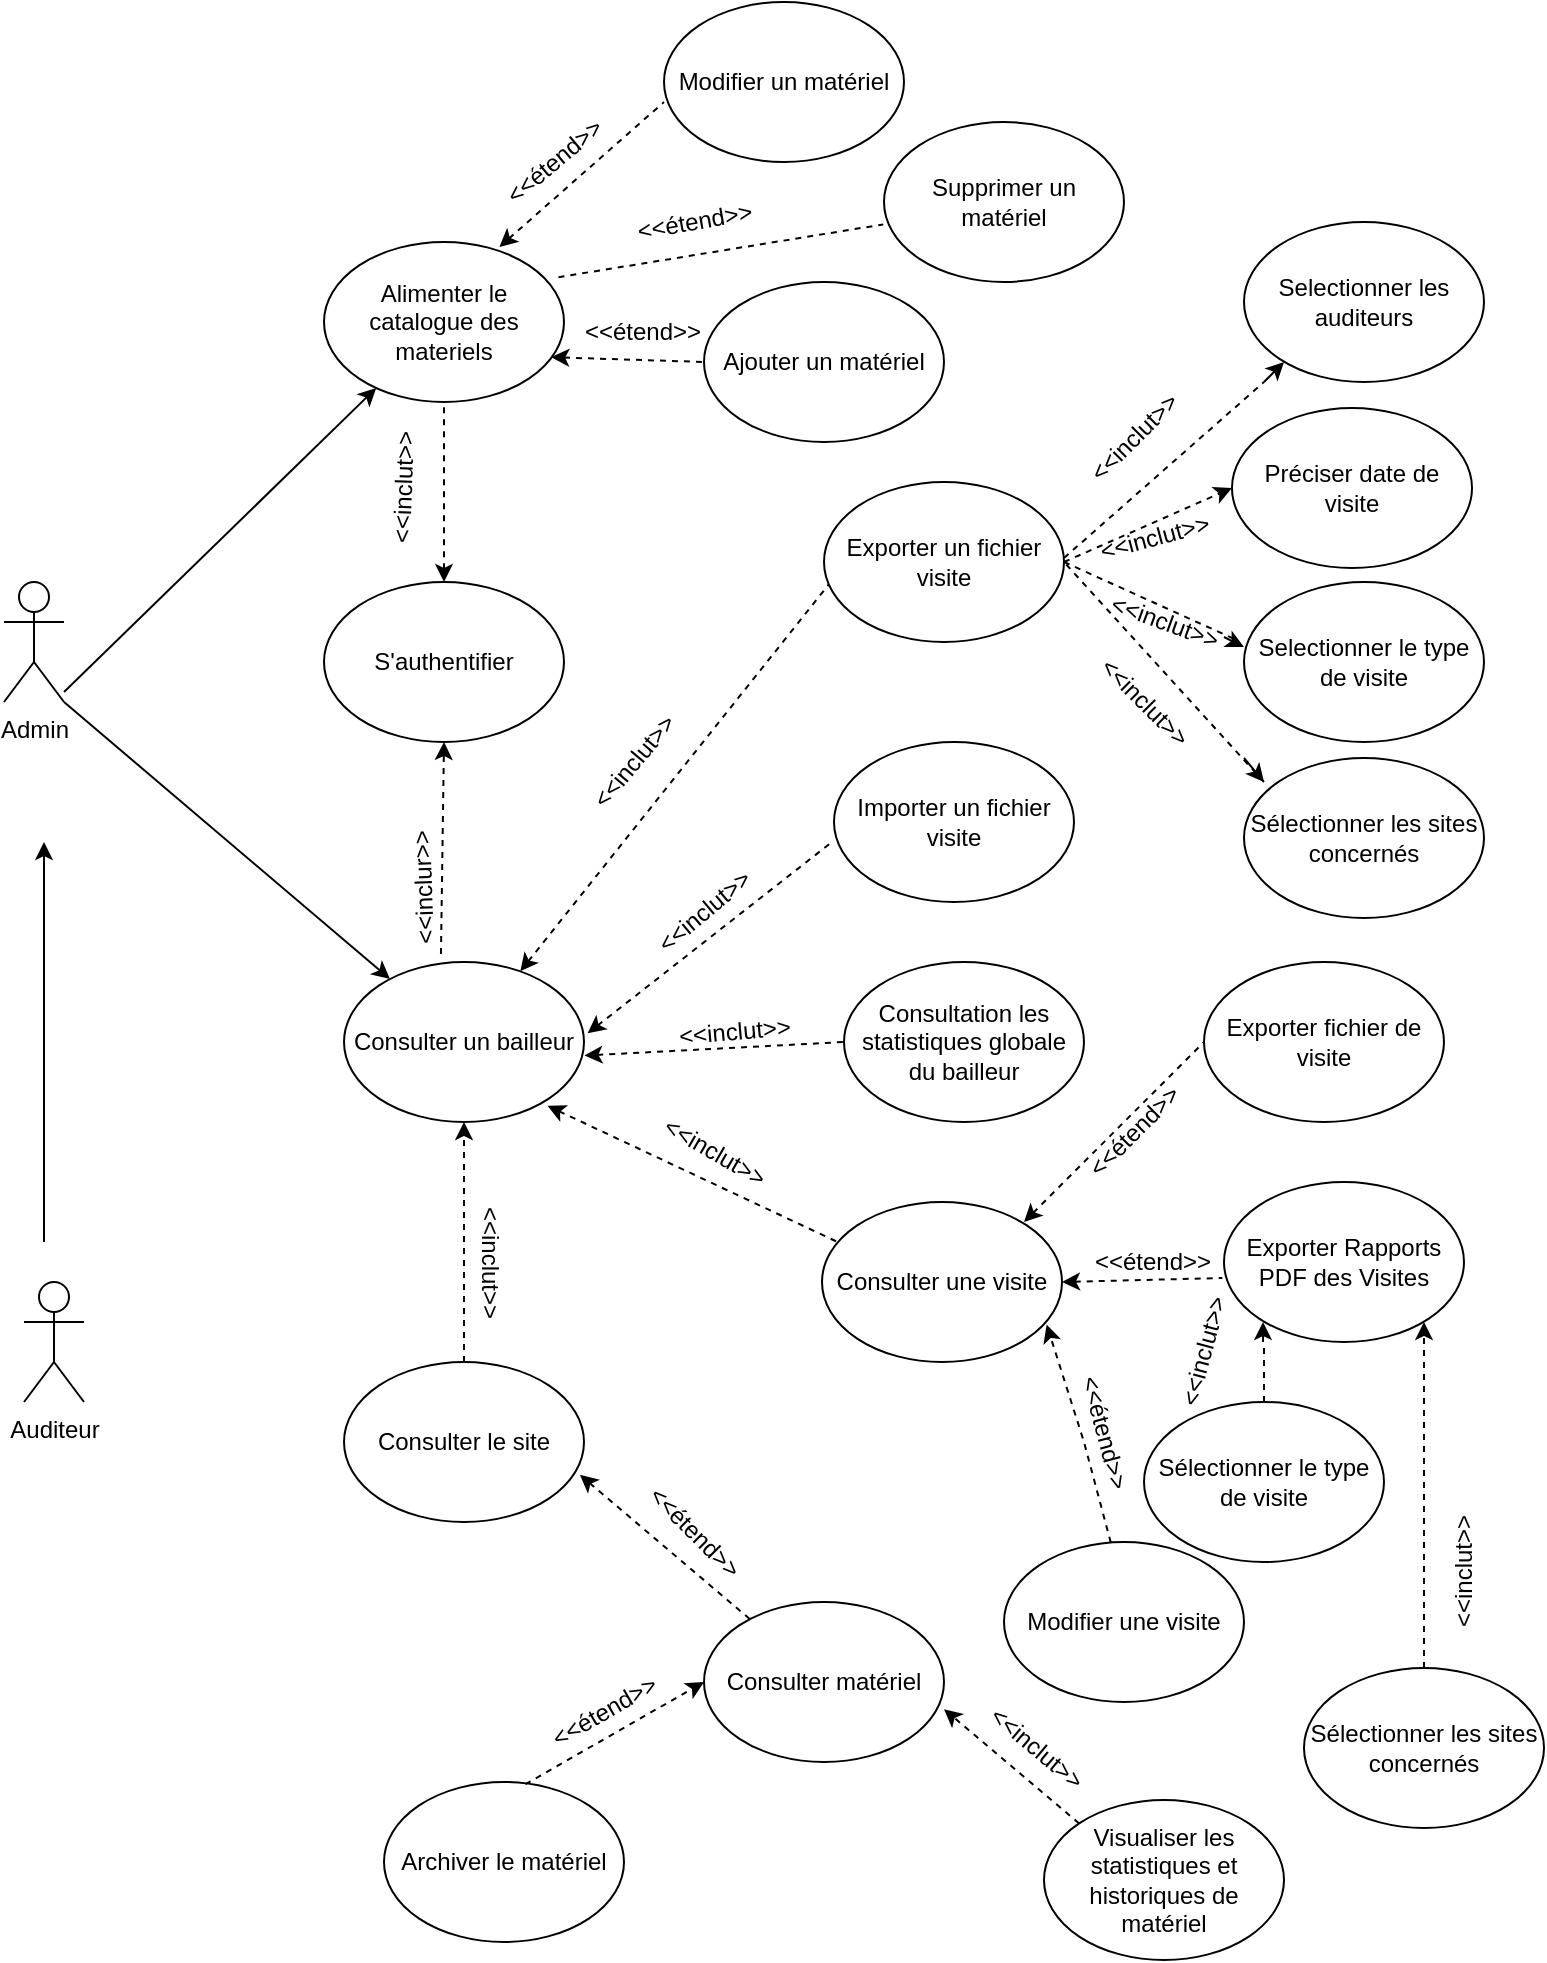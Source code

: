 <mxfile version="24.6.4" type="github">
  <diagram name="Page-1" id="M6hw2R2NeeQSsmZeSUYN">
    <mxGraphModel dx="1242" dy="535" grid="1" gridSize="10" guides="1" tooltips="1" connect="1" arrows="1" fold="1" page="1" pageScale="1" pageWidth="827" pageHeight="1169" math="0" shadow="0">
      <root>
        <mxCell id="0" />
        <mxCell id="1" parent="0" />
        <mxCell id="F4rG59K2I1rrxDEDt7qF-1" value="Admin" style="shape=umlActor;verticalLabelPosition=bottom;verticalAlign=top;html=1;outlineConnect=0;" parent="1" vertex="1">
          <mxGeometry x="50" y="480" width="30" height="60" as="geometry" />
        </mxCell>
        <mxCell id="F4rG59K2I1rrxDEDt7qF-2" value="Alimenter le catalogue des materiels" style="ellipse;whiteSpace=wrap;html=1;" parent="1" vertex="1">
          <mxGeometry x="210" y="310" width="120" height="80" as="geometry" />
        </mxCell>
        <mxCell id="F4rG59K2I1rrxDEDt7qF-3" value="Consulter un bailleur" style="ellipse;whiteSpace=wrap;html=1;" parent="1" vertex="1">
          <mxGeometry x="220" y="670" width="120" height="80" as="geometry" />
        </mxCell>
        <mxCell id="F4rG59K2I1rrxDEDt7qF-4" value="Exporter un fichier visite" style="ellipse;whiteSpace=wrap;html=1;" parent="1" vertex="1">
          <mxGeometry x="460" y="430" width="120" height="80" as="geometry" />
        </mxCell>
        <mxCell id="F4rG59K2I1rrxDEDt7qF-6" value="Importer un fichier visite" style="ellipse;whiteSpace=wrap;html=1;" parent="1" vertex="1">
          <mxGeometry x="465" y="560" width="120" height="80" as="geometry" />
        </mxCell>
        <mxCell id="F4rG59K2I1rrxDEDt7qF-7" value="Consulter une visite" style="ellipse;whiteSpace=wrap;html=1;" parent="1" vertex="1">
          <mxGeometry x="459" y="790" width="120" height="80" as="geometry" />
        </mxCell>
        <mxCell id="F4rG59K2I1rrxDEDt7qF-8" value="Consulter matériel" style="ellipse;whiteSpace=wrap;html=1;" parent="1" vertex="1">
          <mxGeometry x="400" y="990" width="120" height="80" as="geometry" />
        </mxCell>
        <mxCell id="F4rG59K2I1rrxDEDt7qF-9" value="Consultation les statistiques globale du bailleur" style="ellipse;whiteSpace=wrap;html=1;" parent="1" vertex="1">
          <mxGeometry x="470" y="670" width="120" height="80" as="geometry" />
        </mxCell>
        <mxCell id="F4rG59K2I1rrxDEDt7qF-13" value="" style="endArrow=classic;html=1;rounded=0;" parent="1" target="F4rG59K2I1rrxDEDt7qF-2" edge="1">
          <mxGeometry width="50" height="50" relative="1" as="geometry">
            <mxPoint x="80" y="535" as="sourcePoint" />
            <mxPoint x="130" y="485" as="targetPoint" />
          </mxGeometry>
        </mxCell>
        <mxCell id="F4rG59K2I1rrxDEDt7qF-15" value="" style="endArrow=classic;html=1;rounded=0;exitX=1;exitY=1;exitDx=0;exitDy=0;exitPerimeter=0;" parent="1" source="F4rG59K2I1rrxDEDt7qF-1" target="F4rG59K2I1rrxDEDt7qF-3" edge="1">
          <mxGeometry width="50" height="50" relative="1" as="geometry">
            <mxPoint x="90" y="550" as="sourcePoint" />
            <mxPoint x="170" y="585" as="targetPoint" />
          </mxGeometry>
        </mxCell>
        <mxCell id="F4rG59K2I1rrxDEDt7qF-16" value="" style="endArrow=none;dashed=1;html=1;rounded=0;entryX=0.02;entryY=0.64;entryDx=0;entryDy=0;entryPerimeter=0;startArrow=classic;startFill=1;" parent="1" source="F4rG59K2I1rrxDEDt7qF-3" target="F4rG59K2I1rrxDEDt7qF-4" edge="1">
          <mxGeometry width="50" height="50" relative="1" as="geometry">
            <mxPoint x="320" y="660" as="sourcePoint" />
            <mxPoint x="460" y="485" as="targetPoint" />
          </mxGeometry>
        </mxCell>
        <mxCell id="F4rG59K2I1rrxDEDt7qF-17" value="" style="endArrow=none;dashed=1;html=1;rounded=0;startArrow=classic;startFill=1;exitX=1.015;exitY=0.446;exitDx=0;exitDy=0;exitPerimeter=0;" parent="1" source="F4rG59K2I1rrxDEDt7qF-3" edge="1">
          <mxGeometry width="50" height="50" relative="1" as="geometry">
            <mxPoint x="350" y="700" as="sourcePoint" />
            <mxPoint x="464" y="610" as="targetPoint" />
          </mxGeometry>
        </mxCell>
        <mxCell id="F4rG59K2I1rrxDEDt7qF-19" value="" style="endArrow=none;dashed=1;html=1;rounded=0;startArrow=classic;startFill=1;exitX=0.848;exitY=0.899;exitDx=0;exitDy=0;exitPerimeter=0;entryX=0.065;entryY=0.25;entryDx=0;entryDy=0;entryPerimeter=0;" parent="1" source="F4rG59K2I1rrxDEDt7qF-3" target="F4rG59K2I1rrxDEDt7qF-7" edge="1">
          <mxGeometry width="50" height="50" relative="1" as="geometry">
            <mxPoint x="330" y="750" as="sourcePoint" />
            <mxPoint x="460" y="840" as="targetPoint" />
          </mxGeometry>
        </mxCell>
        <mxCell id="F4rG59K2I1rrxDEDt7qF-21" value="Exporter fichier de visite" style="ellipse;whiteSpace=wrap;html=1;" parent="1" vertex="1">
          <mxGeometry x="650" y="670" width="120" height="80" as="geometry" />
        </mxCell>
        <mxCell id="F4rG59K2I1rrxDEDt7qF-23" value="Selectionner les auditeurs" style="ellipse;whiteSpace=wrap;html=1;" parent="1" vertex="1">
          <mxGeometry x="670" y="300" width="120" height="80" as="geometry" />
        </mxCell>
        <mxCell id="F4rG59K2I1rrxDEDt7qF-24" value="Préciser date de visite" style="ellipse;whiteSpace=wrap;html=1;" parent="1" vertex="1">
          <mxGeometry x="664" y="393" width="120" height="80" as="geometry" />
        </mxCell>
        <mxCell id="F4rG59K2I1rrxDEDt7qF-29" value="" style="endArrow=classic;dashed=1;html=1;rounded=0;endFill=1;entryX=0;entryY=0.5;entryDx=0;entryDy=0;" parent="1" target="F4rG59K2I1rrxDEDt7qF-24" edge="1">
          <mxGeometry width="50" height="50" relative="1" as="geometry">
            <mxPoint x="580" y="470" as="sourcePoint" />
            <mxPoint x="650" y="480" as="targetPoint" />
          </mxGeometry>
        </mxCell>
        <mxCell id="F4rG59K2I1rrxDEDt7qF-30" value="Exporter Rapports PDF des Visites" style="ellipse;whiteSpace=wrap;html=1;" parent="1" vertex="1">
          <mxGeometry x="660" y="780" width="120" height="80" as="geometry" />
        </mxCell>
        <mxCell id="F4rG59K2I1rrxDEDt7qF-31" value="Modifier une visite" style="ellipse;whiteSpace=wrap;html=1;" parent="1" vertex="1">
          <mxGeometry x="550" y="960" width="120" height="80" as="geometry" />
        </mxCell>
        <mxCell id="F4rG59K2I1rrxDEDt7qF-32" value="Sélectionner les sites concernés" style="ellipse;whiteSpace=wrap;html=1;" parent="1" vertex="1">
          <mxGeometry x="670" y="568" width="120" height="80" as="geometry" />
        </mxCell>
        <mxCell id="F4rG59K2I1rrxDEDt7qF-34" value="" style="endArrow=none;dashed=1;html=1;rounded=0;entryX=1;entryY=0.5;entryDx=0;entryDy=0;" parent="1" target="F4rG59K2I1rrxDEDt7qF-4" edge="1">
          <mxGeometry width="50" height="50" relative="1" as="geometry">
            <mxPoint x="680" y="580" as="sourcePoint" />
            <mxPoint x="630" y="510" as="targetPoint" />
          </mxGeometry>
        </mxCell>
        <mxCell id="F4rG59K2I1rrxDEDt7qF-37" value="" style="endArrow=none;dashed=1;html=1;rounded=0;entryX=0;entryY=0.5;entryDx=0;entryDy=0;startArrow=classic;startFill=1;exitX=1.002;exitY=0.585;exitDx=0;exitDy=0;exitPerimeter=0;" parent="1" source="F4rG59K2I1rrxDEDt7qF-3" target="F4rG59K2I1rrxDEDt7qF-9" edge="1">
          <mxGeometry width="50" height="50" relative="1" as="geometry">
            <mxPoint x="350" y="720" as="sourcePoint" />
            <mxPoint x="450" y="680" as="targetPoint" />
          </mxGeometry>
        </mxCell>
        <mxCell id="F4rG59K2I1rrxDEDt7qF-38" value="" style="endArrow=none;dashed=1;html=1;rounded=0;entryX=0;entryY=0.5;entryDx=0;entryDy=0;exitX=0.842;exitY=0.125;exitDx=0;exitDy=0;exitPerimeter=0;startArrow=classic;startFill=1;" parent="1" source="F4rG59K2I1rrxDEDt7qF-7" target="F4rG59K2I1rrxDEDt7qF-21" edge="1">
          <mxGeometry width="50" height="50" relative="1" as="geometry">
            <mxPoint x="570" y="790" as="sourcePoint" />
            <mxPoint x="650" y="660" as="targetPoint" />
          </mxGeometry>
        </mxCell>
        <mxCell id="F4rG59K2I1rrxDEDt7qF-39" value="" style="endArrow=none;dashed=1;html=1;rounded=0;entryX=-0.007;entryY=0.6;entryDx=0;entryDy=0;entryPerimeter=0;exitX=1;exitY=0.5;exitDx=0;exitDy=0;endFill=0;startArrow=classic;startFill=1;" parent="1" source="F4rG59K2I1rrxDEDt7qF-7" target="F4rG59K2I1rrxDEDt7qF-30" edge="1">
          <mxGeometry width="50" height="50" relative="1" as="geometry">
            <mxPoint x="330" y="970" as="sourcePoint" />
            <mxPoint x="430" y="840" as="targetPoint" />
          </mxGeometry>
        </mxCell>
        <mxCell id="F4rG59K2I1rrxDEDt7qF-40" value="" style="endArrow=classic;dashed=1;html=1;rounded=0;exitX=0.445;exitY=0.004;exitDx=0;exitDy=0;startArrow=none;startFill=0;endFill=1;entryX=0.936;entryY=0.766;entryDx=0;entryDy=0;entryPerimeter=0;exitPerimeter=0;" parent="1" source="F4rG59K2I1rrxDEDt7qF-31" target="F4rG59K2I1rrxDEDt7qF-7" edge="1">
          <mxGeometry width="50" height="50" relative="1" as="geometry">
            <mxPoint x="380" y="890" as="sourcePoint" />
            <mxPoint x="580" y="860" as="targetPoint" />
            <Array as="points">
              <mxPoint x="590" y="910" />
            </Array>
          </mxGeometry>
        </mxCell>
        <mxCell id="F4rG59K2I1rrxDEDt7qF-42" value="Archiver le matériel" style="ellipse;whiteSpace=wrap;html=1;" parent="1" vertex="1">
          <mxGeometry x="240" y="1080" width="120" height="80" as="geometry" />
        </mxCell>
        <mxCell id="F4rG59K2I1rrxDEDt7qF-43" value="Visualiser les statistiques et historiques de matériel" style="ellipse;whiteSpace=wrap;html=1;" parent="1" vertex="1">
          <mxGeometry x="570" y="1089" width="120" height="80" as="geometry" />
        </mxCell>
        <mxCell id="F4rG59K2I1rrxDEDt7qF-45" value="Auditeur" style="shape=umlActor;verticalLabelPosition=bottom;verticalAlign=top;html=1;outlineConnect=0;" parent="1" vertex="1">
          <mxGeometry x="60" y="830" width="30" height="60" as="geometry" />
        </mxCell>
        <mxCell id="F4rG59K2I1rrxDEDt7qF-46" value="" style="endArrow=classic;html=1;rounded=0;" parent="1" edge="1">
          <mxGeometry width="50" height="50" relative="1" as="geometry">
            <mxPoint x="70" y="810" as="sourcePoint" />
            <mxPoint x="70" y="610" as="targetPoint" />
          </mxGeometry>
        </mxCell>
        <mxCell id="F4rG59K2I1rrxDEDt7qF-47" value="S&#39;authentifier" style="ellipse;whiteSpace=wrap;html=1;" parent="1" vertex="1">
          <mxGeometry x="210" y="480" width="120" height="80" as="geometry" />
        </mxCell>
        <mxCell id="F4rG59K2I1rrxDEDt7qF-50" value="&amp;lt;&amp;lt;inclut&amp;gt;&amp;gt;" style="text;html=1;align=center;verticalAlign=middle;resizable=0;points=[];autosize=1;strokeColor=none;fillColor=none;rotation=45;" parent="1" vertex="1">
          <mxGeometry x="580" y="525" width="80" height="30" as="geometry" />
        </mxCell>
        <mxCell id="F4rG59K2I1rrxDEDt7qF-51" value="&amp;lt;&amp;lt;inclut&amp;gt;&amp;gt;" style="text;html=1;align=center;verticalAlign=middle;resizable=0;points=[];autosize=1;strokeColor=none;fillColor=none;rotation=-15;" parent="1" vertex="1">
          <mxGeometry x="585" y="443" width="80" height="30" as="geometry" />
        </mxCell>
        <mxCell id="F4rG59K2I1rrxDEDt7qF-53" value="&amp;lt;&amp;lt;étend&amp;gt;&amp;gt;" style="text;html=1;align=center;verticalAlign=middle;resizable=0;points=[];autosize=1;strokeColor=none;fillColor=none;rotation=-45;" parent="1" vertex="1">
          <mxGeometry x="575" y="740" width="80" height="30" as="geometry" />
        </mxCell>
        <mxCell id="F4rG59K2I1rrxDEDt7qF-54" value="&amp;lt;&amp;lt;étend&amp;gt;&amp;gt;" style="text;html=1;align=center;verticalAlign=middle;resizable=0;points=[];autosize=1;strokeColor=none;fillColor=none;rotation=0;" parent="1" vertex="1">
          <mxGeometry x="584" y="805" width="80" height="30" as="geometry" />
        </mxCell>
        <mxCell id="F4rG59K2I1rrxDEDt7qF-55" value="&amp;lt;&amp;lt;étend&amp;gt;&amp;gt;" style="text;html=1;align=center;verticalAlign=middle;resizable=0;points=[];autosize=1;strokeColor=none;fillColor=none;rotation=75;" parent="1" vertex="1">
          <mxGeometry x="560" y="890" width="80" height="30" as="geometry" />
        </mxCell>
        <mxCell id="F4rG59K2I1rrxDEDt7qF-61" value="" style="endArrow=classic;dashed=1;html=1;rounded=0;endFill=1;entryX=1;entryY=0.67;entryDx=0;entryDy=0;entryPerimeter=0;exitX=0;exitY=0;exitDx=0;exitDy=0;" parent="1" source="F4rG59K2I1rrxDEDt7qF-43" target="F4rG59K2I1rrxDEDt7qF-8" edge="1">
          <mxGeometry width="50" height="50" relative="1" as="geometry">
            <mxPoint x="620" y="1090" as="sourcePoint" />
            <mxPoint x="680" y="1050" as="targetPoint" />
          </mxGeometry>
        </mxCell>
        <mxCell id="F4rG59K2I1rrxDEDt7qF-69" value="&amp;lt;&amp;lt;inclut&amp;gt;&amp;gt;" style="text;html=1;align=center;verticalAlign=middle;resizable=0;points=[];autosize=1;strokeColor=none;fillColor=none;rotation=-50;" parent="1" vertex="1">
          <mxGeometry x="325" y="555" width="80" height="30" as="geometry" />
        </mxCell>
        <mxCell id="F4rG59K2I1rrxDEDt7qF-70" value="&amp;lt;&amp;lt;inclut&amp;gt;&amp;gt;" style="text;html=1;align=center;verticalAlign=middle;resizable=0;points=[];autosize=1;strokeColor=none;fillColor=none;rotation=-40;" parent="1" vertex="1">
          <mxGeometry x="360" y="630" width="80" height="30" as="geometry" />
        </mxCell>
        <mxCell id="F4rG59K2I1rrxDEDt7qF-71" value="&amp;lt;&amp;lt;inclut&amp;gt;&amp;gt;" style="text;html=1;align=center;verticalAlign=middle;resizable=0;points=[];autosize=1;strokeColor=none;fillColor=none;rotation=-5;" parent="1" vertex="1">
          <mxGeometry x="375" y="690" width="80" height="30" as="geometry" />
        </mxCell>
        <mxCell id="F4rG59K2I1rrxDEDt7qF-72" value="&amp;lt;&amp;lt;inclut&amp;gt;&amp;gt;" style="text;html=1;align=center;verticalAlign=middle;resizable=0;points=[];autosize=1;strokeColor=none;fillColor=none;rotation=30;" parent="1" vertex="1">
          <mxGeometry x="365" y="750" width="80" height="30" as="geometry" />
        </mxCell>
        <mxCell id="F4rG59K2I1rrxDEDt7qF-85" value="" style="endArrow=classic;dashed=1;html=1;rounded=0;exitX=0.404;exitY=-0.05;exitDx=0;exitDy=0;exitPerimeter=0;entryX=0.5;entryY=1;entryDx=0;entryDy=0;startArrow=none;startFill=0;endFill=1;" parent="1" source="F4rG59K2I1rrxDEDt7qF-3" target="F4rG59K2I1rrxDEDt7qF-47" edge="1">
          <mxGeometry width="50" height="50" relative="1" as="geometry">
            <mxPoint x="270" y="660" as="sourcePoint" />
            <mxPoint x="269.04" y="575.58" as="targetPoint" />
          </mxGeometry>
        </mxCell>
        <mxCell id="F4rG59K2I1rrxDEDt7qF-87" value="Modifier un matériel" style="ellipse;whiteSpace=wrap;html=1;" parent="1" vertex="1">
          <mxGeometry x="380" y="190" width="120" height="80" as="geometry" />
        </mxCell>
        <mxCell id="F4rG59K2I1rrxDEDt7qF-88" value="Ajouter un matériel" style="ellipse;whiteSpace=wrap;html=1;" parent="1" vertex="1">
          <mxGeometry x="400" y="330" width="120" height="80" as="geometry" />
        </mxCell>
        <mxCell id="F4rG59K2I1rrxDEDt7qF-89" value="Supprimer un matériel" style="ellipse;whiteSpace=wrap;html=1;" parent="1" vertex="1">
          <mxGeometry x="490" y="250" width="120" height="80" as="geometry" />
        </mxCell>
        <mxCell id="F4rG59K2I1rrxDEDt7qF-93" value="" style="endArrow=none;dashed=1;html=1;rounded=0;exitX=0.731;exitY=0.031;exitDx=0;exitDy=0;exitPerimeter=0;startArrow=classic;startFill=1;" parent="1" source="F4rG59K2I1rrxDEDt7qF-2" edge="1">
          <mxGeometry width="50" height="50" relative="1" as="geometry">
            <mxPoint x="330" y="290" as="sourcePoint" />
            <mxPoint x="380" y="240" as="targetPoint" />
          </mxGeometry>
        </mxCell>
        <mxCell id="F4rG59K2I1rrxDEDt7qF-95" value="Consulter le site" style="ellipse;whiteSpace=wrap;html=1;" parent="1" vertex="1">
          <mxGeometry x="220" y="870" width="120" height="80" as="geometry" />
        </mxCell>
        <mxCell id="F4rG59K2I1rrxDEDt7qF-97" value="" style="endArrow=classic;dashed=1;html=1;rounded=0;startArrow=none;startFill=0;endFill=1;exitX=0.5;exitY=0;exitDx=0;exitDy=0;" parent="1" source="F4rG59K2I1rrxDEDt7qF-95" target="F4rG59K2I1rrxDEDt7qF-3" edge="1">
          <mxGeometry width="50" height="50" relative="1" as="geometry">
            <mxPoint x="280" y="890" as="sourcePoint" />
            <mxPoint x="290" y="760" as="targetPoint" />
            <Array as="points" />
          </mxGeometry>
        </mxCell>
        <mxCell id="F4rG59K2I1rrxDEDt7qF-99" value="" style="endArrow=none;dashed=1;html=1;rounded=0;startArrow=classic;startFill=1;exitX=0.983;exitY=0.705;exitDx=0;exitDy=0;exitPerimeter=0;" parent="1" source="F4rG59K2I1rrxDEDt7qF-95" target="F4rG59K2I1rrxDEDt7qF-8" edge="1">
          <mxGeometry width="50" height="50" relative="1" as="geometry">
            <mxPoint x="590" y="980" as="sourcePoint" />
            <mxPoint x="630" y="1020" as="targetPoint" />
          </mxGeometry>
        </mxCell>
        <mxCell id="F4rG59K2I1rrxDEDt7qF-98" value="" style="endArrow=classic;dashed=1;html=1;rounded=0;exitX=0.589;exitY=0.014;exitDx=0;exitDy=0;exitPerimeter=0;startArrow=none;startFill=0;endFill=1;entryX=0;entryY=0.5;entryDx=0;entryDy=0;" parent="1" source="F4rG59K2I1rrxDEDt7qF-42" target="F4rG59K2I1rrxDEDt7qF-8" edge="1">
          <mxGeometry width="50" height="50" relative="1" as="geometry">
            <mxPoint x="770" y="1089" as="sourcePoint" />
            <mxPoint x="770" y="1050" as="targetPoint" />
          </mxGeometry>
        </mxCell>
        <mxCell id="F4rG59K2I1rrxDEDt7qF-103" value="&amp;lt;&amp;lt;étend&amp;gt;&amp;gt;" style="text;html=1;align=center;verticalAlign=middle;resizable=0;points=[];autosize=1;strokeColor=none;fillColor=none;rotation=-40;" parent="1" vertex="1">
          <mxGeometry x="285" y="255" width="80" height="30" as="geometry" />
        </mxCell>
        <mxCell id="F4rG59K2I1rrxDEDt7qF-104" value="&amp;lt;&amp;lt;étend&amp;gt;&amp;gt;" style="text;html=1;align=center;verticalAlign=middle;resizable=0;points=[];autosize=1;strokeColor=none;fillColor=none;rotation=0;" parent="1" vertex="1">
          <mxGeometry x="329" y="340" width="80" height="30" as="geometry" />
        </mxCell>
        <mxCell id="F4rG59K2I1rrxDEDt7qF-106" value="&amp;lt;&amp;lt;inclut&amp;gt;&amp;gt;" style="text;html=1;align=center;verticalAlign=middle;resizable=0;points=[];autosize=1;strokeColor=none;fillColor=none;rotation=90;" parent="1" vertex="1">
          <mxGeometry x="253" y="805" width="80" height="30" as="geometry" />
        </mxCell>
        <mxCell id="F4rG59K2I1rrxDEDt7qF-107" value="&amp;lt;&amp;lt;inclut&amp;gt;&amp;gt;" style="text;html=1;align=center;verticalAlign=middle;resizable=0;points=[];autosize=1;strokeColor=none;fillColor=none;rotation=40;" parent="1" vertex="1">
          <mxGeometry x="526" y="1048" width="80" height="30" as="geometry" />
        </mxCell>
        <mxCell id="F4rG59K2I1rrxDEDt7qF-114" value="&amp;lt;&amp;lt;étend&amp;gt;&amp;gt;" style="text;html=1;align=center;verticalAlign=middle;resizable=0;points=[];autosize=1;strokeColor=none;fillColor=none;rotation=-10;" parent="1" vertex="1">
          <mxGeometry x="355" y="285" width="80" height="30" as="geometry" />
        </mxCell>
        <mxCell id="F4rG59K2I1rrxDEDt7qF-116" value="&amp;lt;&amp;lt;étend&amp;gt;&amp;gt;" style="text;html=1;align=center;verticalAlign=middle;resizable=0;points=[];autosize=1;strokeColor=none;fillColor=none;rotation=45;" parent="1" vertex="1">
          <mxGeometry x="355" y="940" width="80" height="30" as="geometry" />
        </mxCell>
        <mxCell id="F4rG59K2I1rrxDEDt7qF-117" value="&amp;lt;&amp;lt;étend&amp;gt;&amp;gt;" style="text;html=1;align=center;verticalAlign=middle;resizable=0;points=[];autosize=1;strokeColor=none;fillColor=none;rotation=-30;" parent="1" vertex="1">
          <mxGeometry x="310" y="1030" width="80" height="30" as="geometry" />
        </mxCell>
        <mxCell id="F4rG59K2I1rrxDEDt7qF-158" value="&amp;lt;&amp;lt;inclut&amp;gt;&amp;gt;" style="text;html=1;align=center;verticalAlign=middle;resizable=0;points=[];autosize=1;strokeColor=none;fillColor=none;rotation=-45;" parent="1" vertex="1">
          <mxGeometry x="575" y="393" width="80" height="30" as="geometry" />
        </mxCell>
        <mxCell id="y7gbMNedE-XoGSkOUHZ1-2" value="&amp;lt;&amp;lt;inclur&amp;gt;&amp;gt;" style="text;html=1;align=center;verticalAlign=middle;resizable=0;points=[];autosize=1;strokeColor=none;fillColor=none;rotation=-92;" parent="1" vertex="1">
          <mxGeometry x="220" y="618" width="80" height="30" as="geometry" />
        </mxCell>
        <mxCell id="y7gbMNedE-XoGSkOUHZ1-15" value="" style="endArrow=none;dashed=1;html=1;rounded=0;entryX=0;entryY=0.5;entryDx=0;entryDy=0;exitX=0.947;exitY=0.72;exitDx=0;exitDy=0;exitPerimeter=0;startArrow=classic;startFill=1;" parent="1" source="F4rG59K2I1rrxDEDt7qF-2" target="F4rG59K2I1rrxDEDt7qF-88" edge="1">
          <mxGeometry width="50" height="50" relative="1" as="geometry">
            <mxPoint x="320" y="410" as="sourcePoint" />
            <mxPoint x="370" y="360" as="targetPoint" />
          </mxGeometry>
        </mxCell>
        <mxCell id="y7gbMNedE-XoGSkOUHZ1-17" value="" style="endArrow=none;dashed=1;html=1;rounded=0;exitX=0.5;exitY=0;exitDx=0;exitDy=0;entryX=0.5;entryY=1;entryDx=0;entryDy=0;endFill=0;startArrow=classic;startFill=1;" parent="1" source="F4rG59K2I1rrxDEDt7qF-47" target="F4rG59K2I1rrxDEDt7qF-2" edge="1">
          <mxGeometry width="50" height="50" relative="1" as="geometry">
            <mxPoint x="210" y="450" as="sourcePoint" />
            <mxPoint x="270" y="400" as="targetPoint" />
          </mxGeometry>
        </mxCell>
        <mxCell id="y7gbMNedE-XoGSkOUHZ1-18" value="&amp;lt;&amp;lt;inclut&amp;gt;&amp;gt;" style="text;html=1;align=center;verticalAlign=middle;resizable=0;points=[];autosize=1;strokeColor=none;fillColor=none;rotation=-88;" parent="1" vertex="1">
          <mxGeometry x="210" y="418" width="80" height="30" as="geometry" />
        </mxCell>
        <mxCell id="y7gbMNedE-XoGSkOUHZ1-19" value="" style="endArrow=none;dashed=1;html=1;rounded=0;entryX=-0.003;entryY=0.64;entryDx=0;entryDy=0;entryPerimeter=0;exitX=0.977;exitY=0.22;exitDx=0;exitDy=0;exitPerimeter=0;" parent="1" source="F4rG59K2I1rrxDEDt7qF-2" target="F4rG59K2I1rrxDEDt7qF-89" edge="1">
          <mxGeometry width="50" height="50" relative="1" as="geometry">
            <mxPoint x="350" y="340" as="sourcePoint" />
            <mxPoint x="450" y="300" as="targetPoint" />
          </mxGeometry>
        </mxCell>
        <mxCell id="D_e7B0dzTnVY9MZ3JhJT-4" style="edgeStyle=orthogonalEdgeStyle;rounded=0;orthogonalLoop=1;jettySize=auto;html=1;dashed=1;" parent="1" source="D_e7B0dzTnVY9MZ3JhJT-2" edge="1">
          <mxGeometry relative="1" as="geometry">
            <mxPoint x="760" y="850" as="targetPoint" />
          </mxGeometry>
        </mxCell>
        <mxCell id="D_e7B0dzTnVY9MZ3JhJT-2" value="Sélectionner les sites concernés" style="ellipse;whiteSpace=wrap;html=1;" parent="1" vertex="1">
          <mxGeometry x="700" y="1023" width="120" height="80" as="geometry" />
        </mxCell>
        <mxCell id="D_e7B0dzTnVY9MZ3JhJT-5" value="&amp;lt;&amp;lt;inclut&amp;gt;&amp;gt;" style="text;html=1;align=center;verticalAlign=middle;resizable=0;points=[];autosize=1;strokeColor=none;fillColor=none;rotation=-90;" parent="1" vertex="1">
          <mxGeometry x="740" y="960" width="80" height="30" as="geometry" />
        </mxCell>
        <mxCell id="o7iiDg9e4WAZv0m6vy1C-1" value="Selectionner le type de visite" style="ellipse;whiteSpace=wrap;html=1;" vertex="1" parent="1">
          <mxGeometry x="670" y="480" width="120" height="80" as="geometry" />
        </mxCell>
        <mxCell id="o7iiDg9e4WAZv0m6vy1C-3" value="" style="endArrow=none;dashed=1;html=1;rounded=0;entryX=-0.027;entryY=0.365;entryDx=0;entryDy=0;entryPerimeter=0;" edge="1" parent="1" target="o7iiDg9e4WAZv0m6vy1C-1">
          <mxGeometry width="50" height="50" relative="1" as="geometry">
            <mxPoint x="580" y="470" as="sourcePoint" />
            <mxPoint x="650" y="500" as="targetPoint" />
          </mxGeometry>
        </mxCell>
        <mxCell id="o7iiDg9e4WAZv0m6vy1C-8" value="" style="endArrow=none;dashed=1;html=1;rounded=0;" edge="1" parent="1">
          <mxGeometry width="50" height="50" relative="1" as="geometry">
            <mxPoint x="580" y="468" as="sourcePoint" />
            <mxPoint x="680" y="380" as="targetPoint" />
          </mxGeometry>
        </mxCell>
        <mxCell id="o7iiDg9e4WAZv0m6vy1C-10" value="" style="endArrow=classic;html=1;rounded=0;" edge="1" parent="1">
          <mxGeometry width="50" height="50" relative="1" as="geometry">
            <mxPoint x="680" y="380" as="sourcePoint" />
            <mxPoint x="690" y="370" as="targetPoint" />
            <Array as="points" />
          </mxGeometry>
        </mxCell>
        <mxCell id="o7iiDg9e4WAZv0m6vy1C-11" value="&amp;lt;&amp;lt;inclut&amp;gt;&amp;gt;" style="text;html=1;align=center;verticalAlign=middle;resizable=0;points=[];autosize=1;strokeColor=none;fillColor=none;rotation=20;" vertex="1" parent="1">
          <mxGeometry x="590" y="485" width="80" height="30" as="geometry" />
        </mxCell>
        <mxCell id="o7iiDg9e4WAZv0m6vy1C-12" value="" style="endArrow=classic;html=1;rounded=0;" edge="1" parent="1">
          <mxGeometry width="50" height="50" relative="1" as="geometry">
            <mxPoint x="670" y="568" as="sourcePoint" />
            <mxPoint x="680" y="580" as="targetPoint" />
            <Array as="points" />
          </mxGeometry>
        </mxCell>
        <mxCell id="o7iiDg9e4WAZv0m6vy1C-13" value="" style="endArrow=classic;html=1;rounded=0;" edge="1" parent="1">
          <mxGeometry width="50" height="50" relative="1" as="geometry">
            <mxPoint x="660" y="507.5" as="sourcePoint" />
            <mxPoint x="670" y="512.5" as="targetPoint" />
            <Array as="points" />
          </mxGeometry>
        </mxCell>
        <mxCell id="o7iiDg9e4WAZv0m6vy1C-15" value="Sélectionner le type de visite" style="ellipse;whiteSpace=wrap;html=1;" vertex="1" parent="1">
          <mxGeometry x="620" y="890" width="120" height="80" as="geometry" />
        </mxCell>
        <mxCell id="o7iiDg9e4WAZv0m6vy1C-19" value="" style="endArrow=none;dashed=1;html=1;rounded=0;exitX=0.5;exitY=0;exitDx=0;exitDy=0;" edge="1" parent="1" source="o7iiDg9e4WAZv0m6vy1C-15">
          <mxGeometry width="50" height="50" relative="1" as="geometry">
            <mxPoint x="640" y="900" as="sourcePoint" />
            <mxPoint x="680" y="860" as="targetPoint" />
          </mxGeometry>
        </mxCell>
        <mxCell id="o7iiDg9e4WAZv0m6vy1C-20" value="" style="endArrow=classic;html=1;rounded=0;" edge="1" parent="1">
          <mxGeometry width="50" height="50" relative="1" as="geometry">
            <mxPoint x="679.5" y="860" as="sourcePoint" />
            <mxPoint x="679.5" y="850" as="targetPoint" />
            <Array as="points" />
          </mxGeometry>
        </mxCell>
        <mxCell id="o7iiDg9e4WAZv0m6vy1C-21" value="&amp;lt;&amp;lt;inclut&amp;gt;&amp;gt;" style="text;html=1;align=center;verticalAlign=middle;resizable=0;points=[];autosize=1;strokeColor=none;fillColor=none;rotation=-75;" vertex="1" parent="1">
          <mxGeometry x="610" y="850" width="80" height="30" as="geometry" />
        </mxCell>
      </root>
    </mxGraphModel>
  </diagram>
</mxfile>
